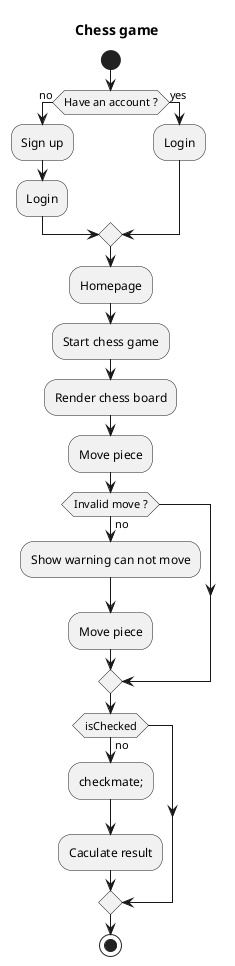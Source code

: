 @startuml chessGame
title Chess game

start
if (Have an account ?) then (no)
  :Sign up;
  :Login;
else (yes)
  :Login;
endif
  :Homepage;
  :Start chess game;
  :Render chess board;
  :Move piece;
  if (Invalid move ?) then (no)
    :Show warning can not move;
    :Move piece;
    
  endif
  if (isChecked) then (no)
    :checkmate;;
    :Caculate result;
  endif
stop
@enduml
